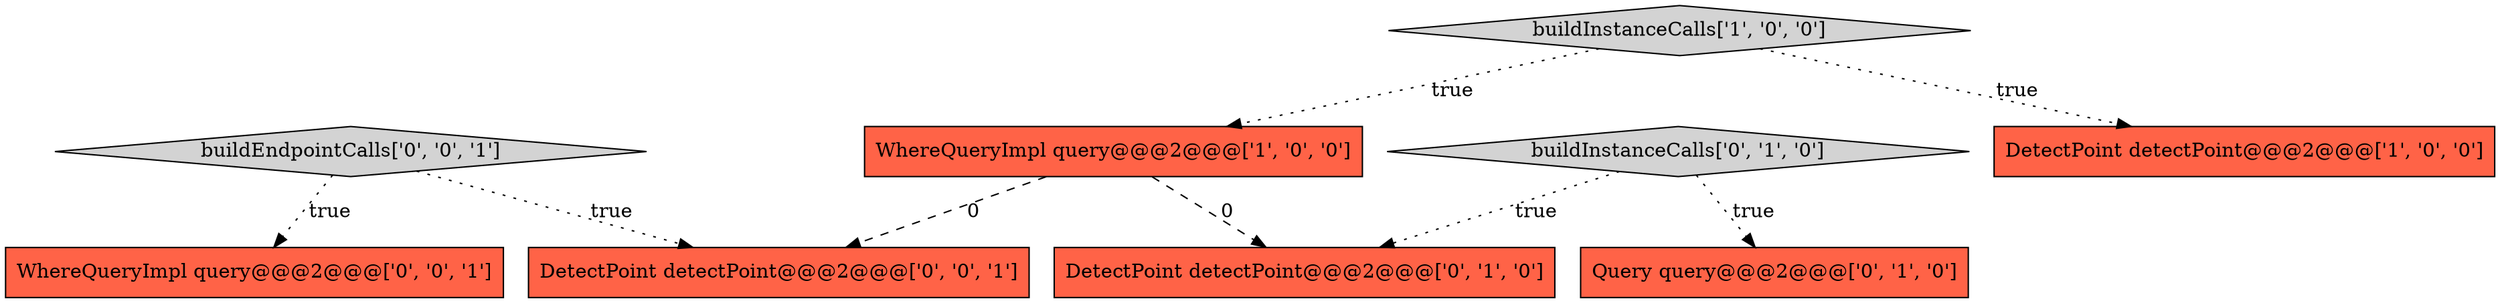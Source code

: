 digraph {
8 [style = filled, label = "DetectPoint detectPoint@@@2@@@['0', '0', '1']", fillcolor = tomato, shape = box image = "AAA0AAABBB3BBB"];
0 [style = filled, label = "buildInstanceCalls['1', '0', '0']", fillcolor = lightgray, shape = diamond image = "AAA0AAABBB1BBB"];
1 [style = filled, label = "DetectPoint detectPoint@@@2@@@['1', '0', '0']", fillcolor = tomato, shape = box image = "AAA0AAABBB1BBB"];
7 [style = filled, label = "buildEndpointCalls['0', '0', '1']", fillcolor = lightgray, shape = diamond image = "AAA0AAABBB3BBB"];
4 [style = filled, label = "DetectPoint detectPoint@@@2@@@['0', '1', '0']", fillcolor = tomato, shape = box image = "AAA1AAABBB2BBB"];
3 [style = filled, label = "Query query@@@2@@@['0', '1', '0']", fillcolor = tomato, shape = box image = "AAA0AAABBB2BBB"];
5 [style = filled, label = "buildInstanceCalls['0', '1', '0']", fillcolor = lightgray, shape = diamond image = "AAA0AAABBB2BBB"];
6 [style = filled, label = "WhereQueryImpl query@@@2@@@['0', '0', '1']", fillcolor = tomato, shape = box image = "AAA0AAABBB3BBB"];
2 [style = filled, label = "WhereQueryImpl query@@@2@@@['1', '0', '0']", fillcolor = tomato, shape = box image = "AAA1AAABBB1BBB"];
2->4 [style = dashed, label="0"];
7->6 [style = dotted, label="true"];
0->2 [style = dotted, label="true"];
5->3 [style = dotted, label="true"];
7->8 [style = dotted, label="true"];
2->8 [style = dashed, label="0"];
5->4 [style = dotted, label="true"];
0->1 [style = dotted, label="true"];
}

